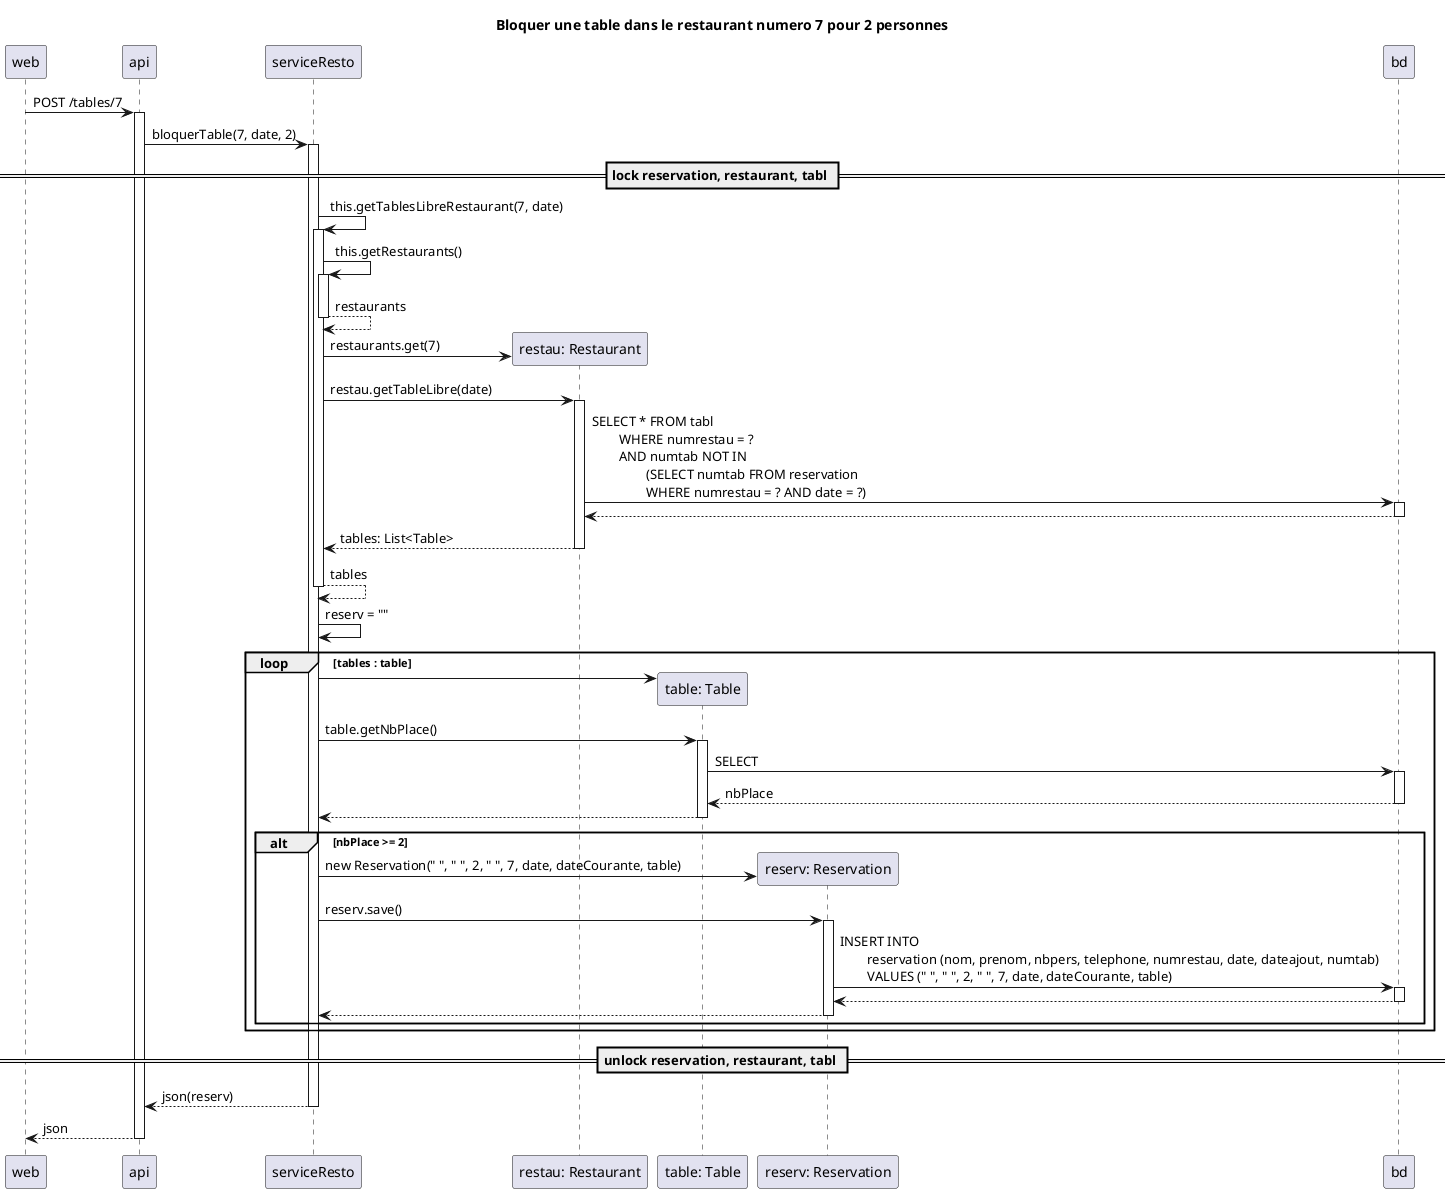 @startuml
'https://plantuml.com/sequence-diagram

/'autonumber'/

title Bloquer une table dans le restaurant numero 7 pour 2 personnes

web -> api : POST /tables/7
activate api

api -> "serviceResto" : bloquerTable(7, date, 2)
activate "serviceResto"

== lock reservation, restaurant, tabl ==

"serviceResto" -> "serviceResto" : this.getTablesLibreRestaurant(7, date)
activate "serviceResto"

"serviceResto" -> "serviceResto" : this.getRestaurants()
activate "serviceResto"
"serviceResto" --> "serviceResto" : restaurants
deactivate "serviceResto"

create "restau: Restaurant"
"serviceResto" -> "restau: Restaurant" : restaurants.get(7)

"serviceResto" -> "restau: Restaurant" : restau.getTableLibre(date)
activate "restau: Restaurant"

"restau: Restaurant" -> bd : SELECT * FROM tabl \n\tWHERE numrestau = ? \n\tAND numtab NOT IN \n\t\t(SELECT numtab FROM reservation \n\t\tWHERE numrestau = ? AND date = ?)
activate bd

"restau: Restaurant" <-- bd
deactivate bd

"serviceResto" <-- "restau: Restaurant" : tables: List<Table>
deactivate "restau: Restaurant"

"serviceResto" --> "serviceResto" : tables
deactivate "serviceResto"

"serviceResto" -> "serviceResto" : reserv = ""

loop tables : table
    create "table: Table"
    "serviceResto" -> "table: Table"

    "serviceResto" -> "table: Table": table.getNbPlace()
    activate "table: Table"

    "table: Table" -> bd : SELECT
    activate bd
    "table: Table" <-- bd : nbPlace
    deactivate bd

    "serviceResto" <-- "table: Table"
    deactivate "table: Table"

    alt nbPlace >= 2
        create "reserv: Reservation"
        "serviceResto" -> "reserv: Reservation" : new Reservation(" ", " ", 2, " ", 7, date, dateCourante, table)

        "serviceResto" -> "reserv: Reservation" : reserv.save()
        activate "reserv: Reservation"

        database bd
        "reserv: Reservation" -> bd : INSERT INTO \n\treservation (nom, prenom, nbpers, telephone, numrestau, date, dateajout, numtab) \n\tVALUES (" ", " ", 2, " ", 7, date, dateCourante, table)
        activate bd
        "reserv: Reservation" <-- bd
        deactivate bd

        "serviceResto" <-- "reserv: Reservation"
        deactivate "reserv: Reservation"
    end
end
== unlock reservation, restaurant, tabl ==
api <-- "serviceResto" : json(reserv)
deactivate "serviceResto"

web <-- api : json
deactivate api

@enduml
